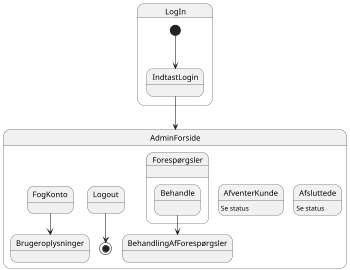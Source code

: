 @startuml
'https://plantuml.com/state-diagram

scale 350 width

state LogIn {
[*] --> IndtastLogin
}

IndtastLogin --> AdminForside

state AdminForside {
 FogKonto --> Brugeroplysninger
 Logout --> [*]
 Forespørgsler :
 state Forespørgsler {
 Behandle:
 }

 Behandle --> BehandlingAfForespørgsler
 AfventerKunde : Se status
 Afsluttede : Se status

 }




@enduml